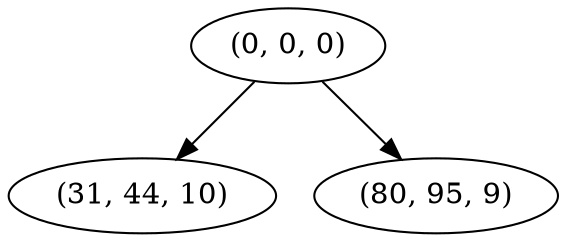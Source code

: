 digraph tree {
    "(0, 0, 0)";
    "(31, 44, 10)";
    "(80, 95, 9)";
    "(0, 0, 0)" -> "(31, 44, 10)";
    "(0, 0, 0)" -> "(80, 95, 9)";
}

